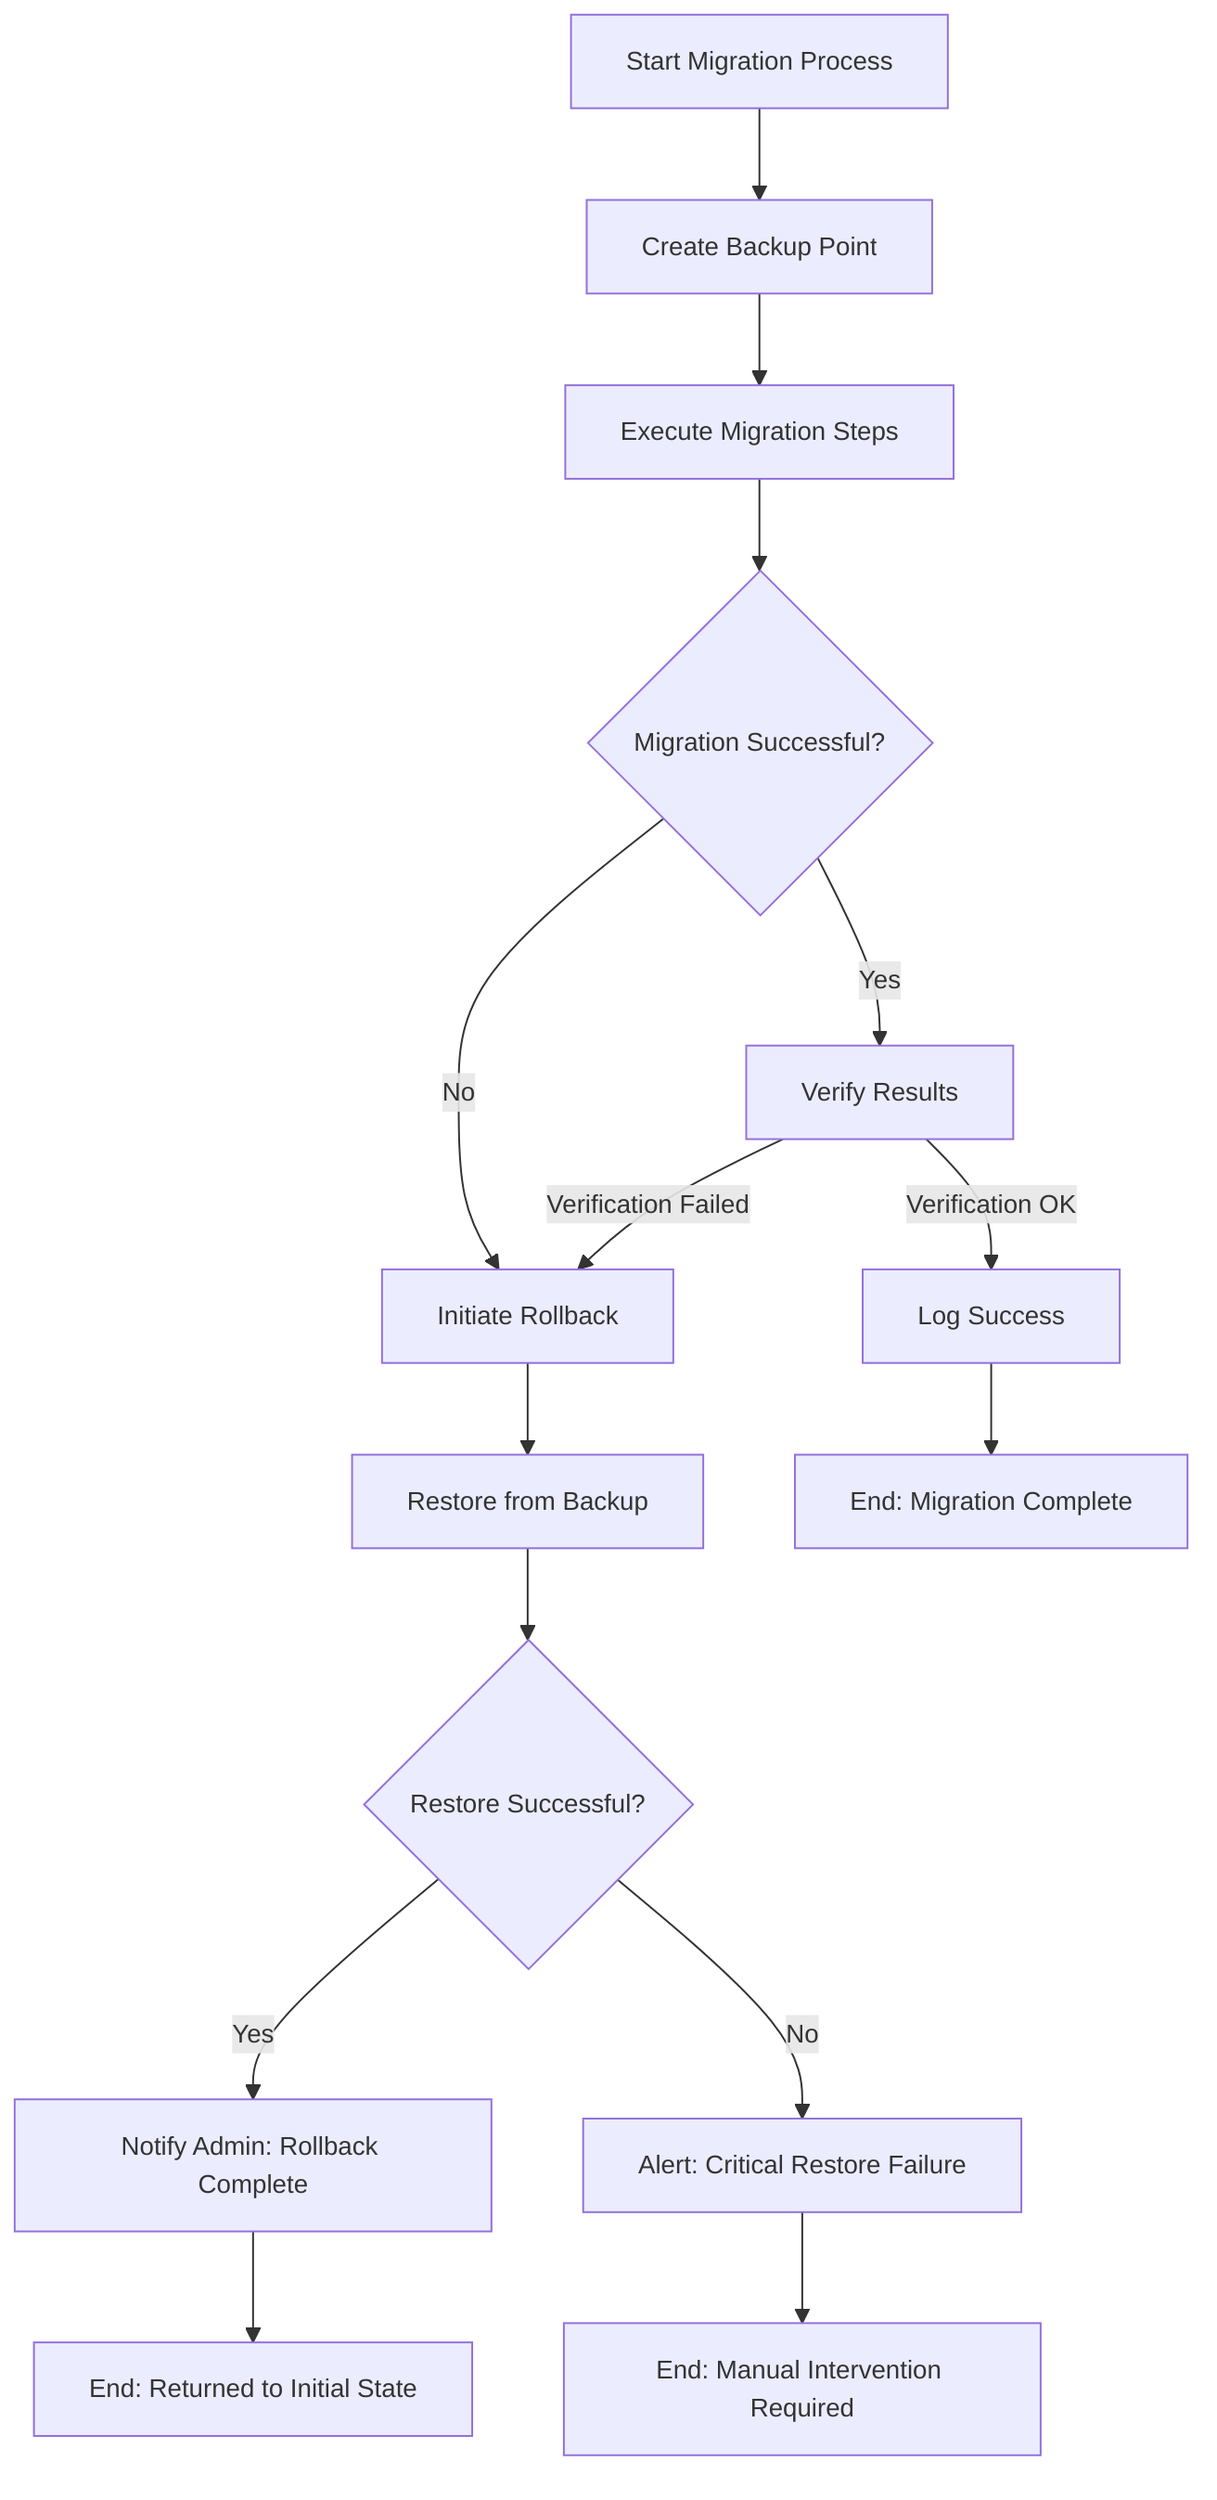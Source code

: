 %%{init: {'theme': 'default', 'themeVariables': { 'primaryColor': '#0078d4', 'fontSize': '14px'}}}%%
flowchart TD
    A[Start Migration Process] --> B[Create Backup Point]
    B --> C[Execute Migration Steps]
    C --> D{Migration Successful?}
    D -->|Yes| E[Verify Results]
    D -->|No| F[Initiate Rollback]
    E -->|Verification OK| G[Log Success]
    E -->|Verification Failed| F
    F --> H[Restore from Backup]
    H --> I{Restore Successful?}
    I -->|Yes| J[Notify Admin: Rollback Complete]
    I -->|No| K[Alert: Critical Restore Failure]
    G --> L[End: Migration Complete]
    J --> M[End: Returned to Initial State]
    K --> N[End: Manual Intervention Required]